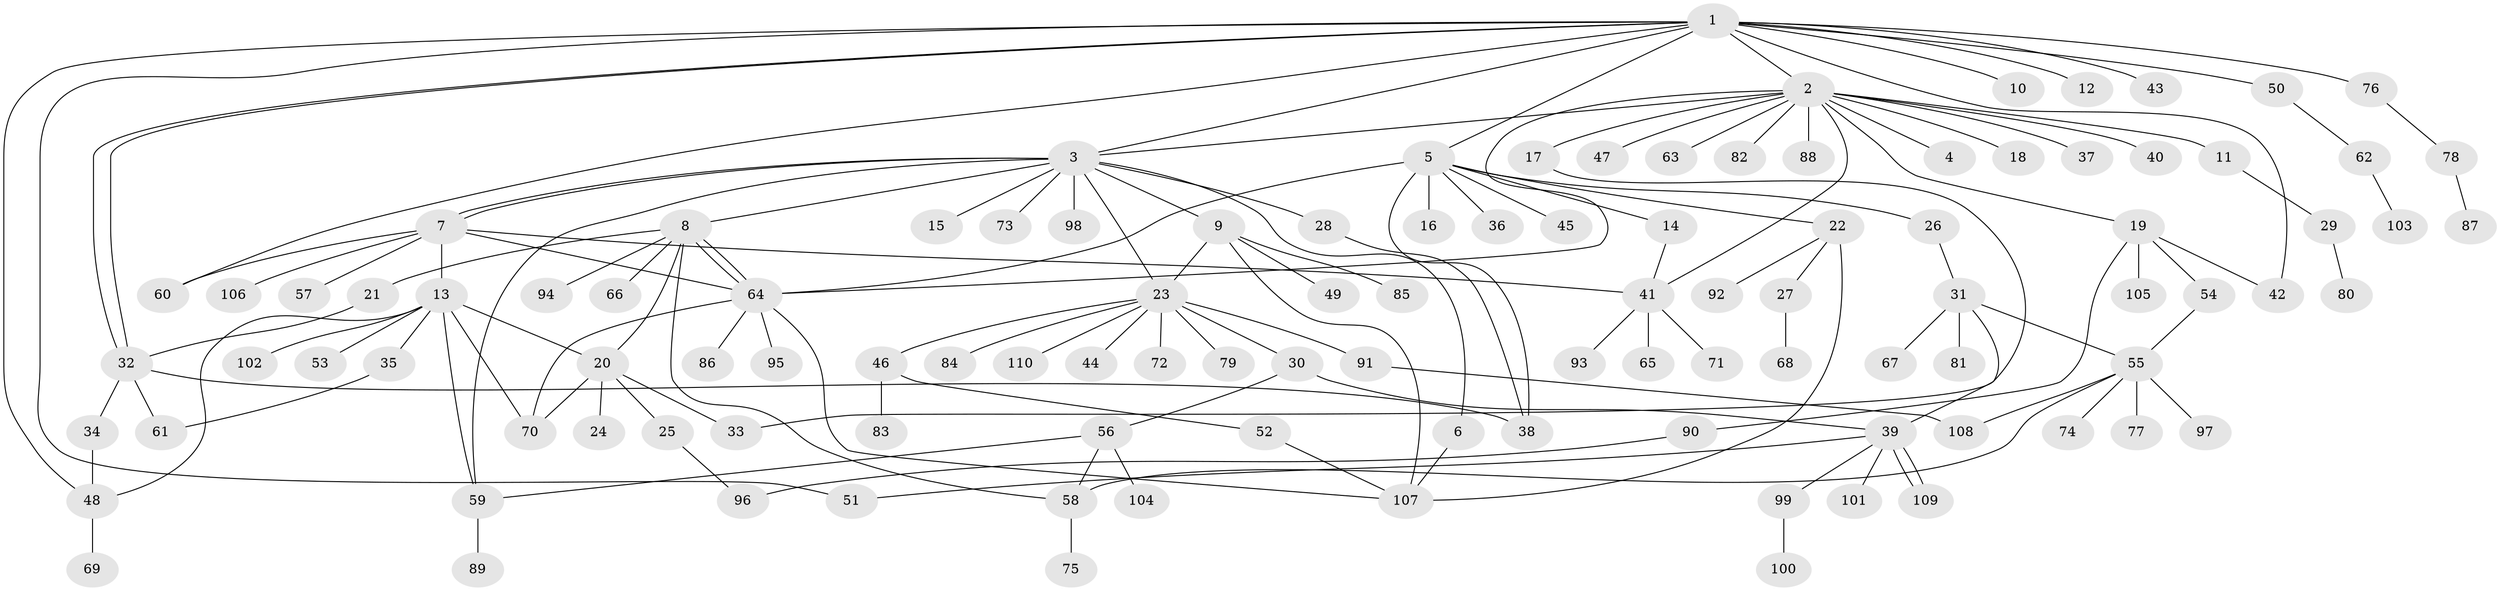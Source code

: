 // Generated by graph-tools (version 1.1) at 2025/11/02/27/25 16:11:11]
// undirected, 110 vertices, 145 edges
graph export_dot {
graph [start="1"]
  node [color=gray90,style=filled];
  1;
  2;
  3;
  4;
  5;
  6;
  7;
  8;
  9;
  10;
  11;
  12;
  13;
  14;
  15;
  16;
  17;
  18;
  19;
  20;
  21;
  22;
  23;
  24;
  25;
  26;
  27;
  28;
  29;
  30;
  31;
  32;
  33;
  34;
  35;
  36;
  37;
  38;
  39;
  40;
  41;
  42;
  43;
  44;
  45;
  46;
  47;
  48;
  49;
  50;
  51;
  52;
  53;
  54;
  55;
  56;
  57;
  58;
  59;
  60;
  61;
  62;
  63;
  64;
  65;
  66;
  67;
  68;
  69;
  70;
  71;
  72;
  73;
  74;
  75;
  76;
  77;
  78;
  79;
  80;
  81;
  82;
  83;
  84;
  85;
  86;
  87;
  88;
  89;
  90;
  91;
  92;
  93;
  94;
  95;
  96;
  97;
  98;
  99;
  100;
  101;
  102;
  103;
  104;
  105;
  106;
  107;
  108;
  109;
  110;
  1 -- 2;
  1 -- 3;
  1 -- 5;
  1 -- 10;
  1 -- 12;
  1 -- 32;
  1 -- 32;
  1 -- 42;
  1 -- 43;
  1 -- 48;
  1 -- 50;
  1 -- 51;
  1 -- 60;
  1 -- 76;
  2 -- 3;
  2 -- 4;
  2 -- 11;
  2 -- 17;
  2 -- 18;
  2 -- 19;
  2 -- 37;
  2 -- 40;
  2 -- 41;
  2 -- 47;
  2 -- 63;
  2 -- 64;
  2 -- 82;
  2 -- 88;
  3 -- 6;
  3 -- 7;
  3 -- 7;
  3 -- 8;
  3 -- 9;
  3 -- 15;
  3 -- 23;
  3 -- 28;
  3 -- 59;
  3 -- 73;
  3 -- 98;
  5 -- 14;
  5 -- 16;
  5 -- 22;
  5 -- 26;
  5 -- 36;
  5 -- 38;
  5 -- 45;
  5 -- 64;
  6 -- 107;
  7 -- 13;
  7 -- 41;
  7 -- 57;
  7 -- 60;
  7 -- 64;
  7 -- 106;
  8 -- 20;
  8 -- 21;
  8 -- 58;
  8 -- 64;
  8 -- 64;
  8 -- 66;
  8 -- 94;
  9 -- 23;
  9 -- 49;
  9 -- 85;
  9 -- 107;
  11 -- 29;
  13 -- 20;
  13 -- 35;
  13 -- 48;
  13 -- 53;
  13 -- 59;
  13 -- 70;
  13 -- 102;
  14 -- 41;
  17 -- 33;
  19 -- 42;
  19 -- 54;
  19 -- 90;
  19 -- 105;
  20 -- 24;
  20 -- 25;
  20 -- 33;
  20 -- 70;
  21 -- 32;
  22 -- 27;
  22 -- 92;
  22 -- 107;
  23 -- 30;
  23 -- 44;
  23 -- 46;
  23 -- 72;
  23 -- 79;
  23 -- 84;
  23 -- 91;
  23 -- 110;
  25 -- 96;
  26 -- 31;
  27 -- 68;
  28 -- 38;
  29 -- 80;
  30 -- 39;
  30 -- 56;
  31 -- 39;
  31 -- 55;
  31 -- 67;
  31 -- 81;
  32 -- 34;
  32 -- 38;
  32 -- 61;
  34 -- 48;
  35 -- 61;
  39 -- 51;
  39 -- 99;
  39 -- 101;
  39 -- 109;
  39 -- 109;
  41 -- 65;
  41 -- 71;
  41 -- 93;
  46 -- 52;
  46 -- 83;
  48 -- 69;
  50 -- 62;
  52 -- 107;
  54 -- 55;
  55 -- 58;
  55 -- 74;
  55 -- 77;
  55 -- 97;
  55 -- 108;
  56 -- 58;
  56 -- 59;
  56 -- 104;
  58 -- 75;
  59 -- 89;
  62 -- 103;
  64 -- 70;
  64 -- 86;
  64 -- 95;
  64 -- 107;
  76 -- 78;
  78 -- 87;
  90 -- 96;
  91 -- 108;
  99 -- 100;
}
